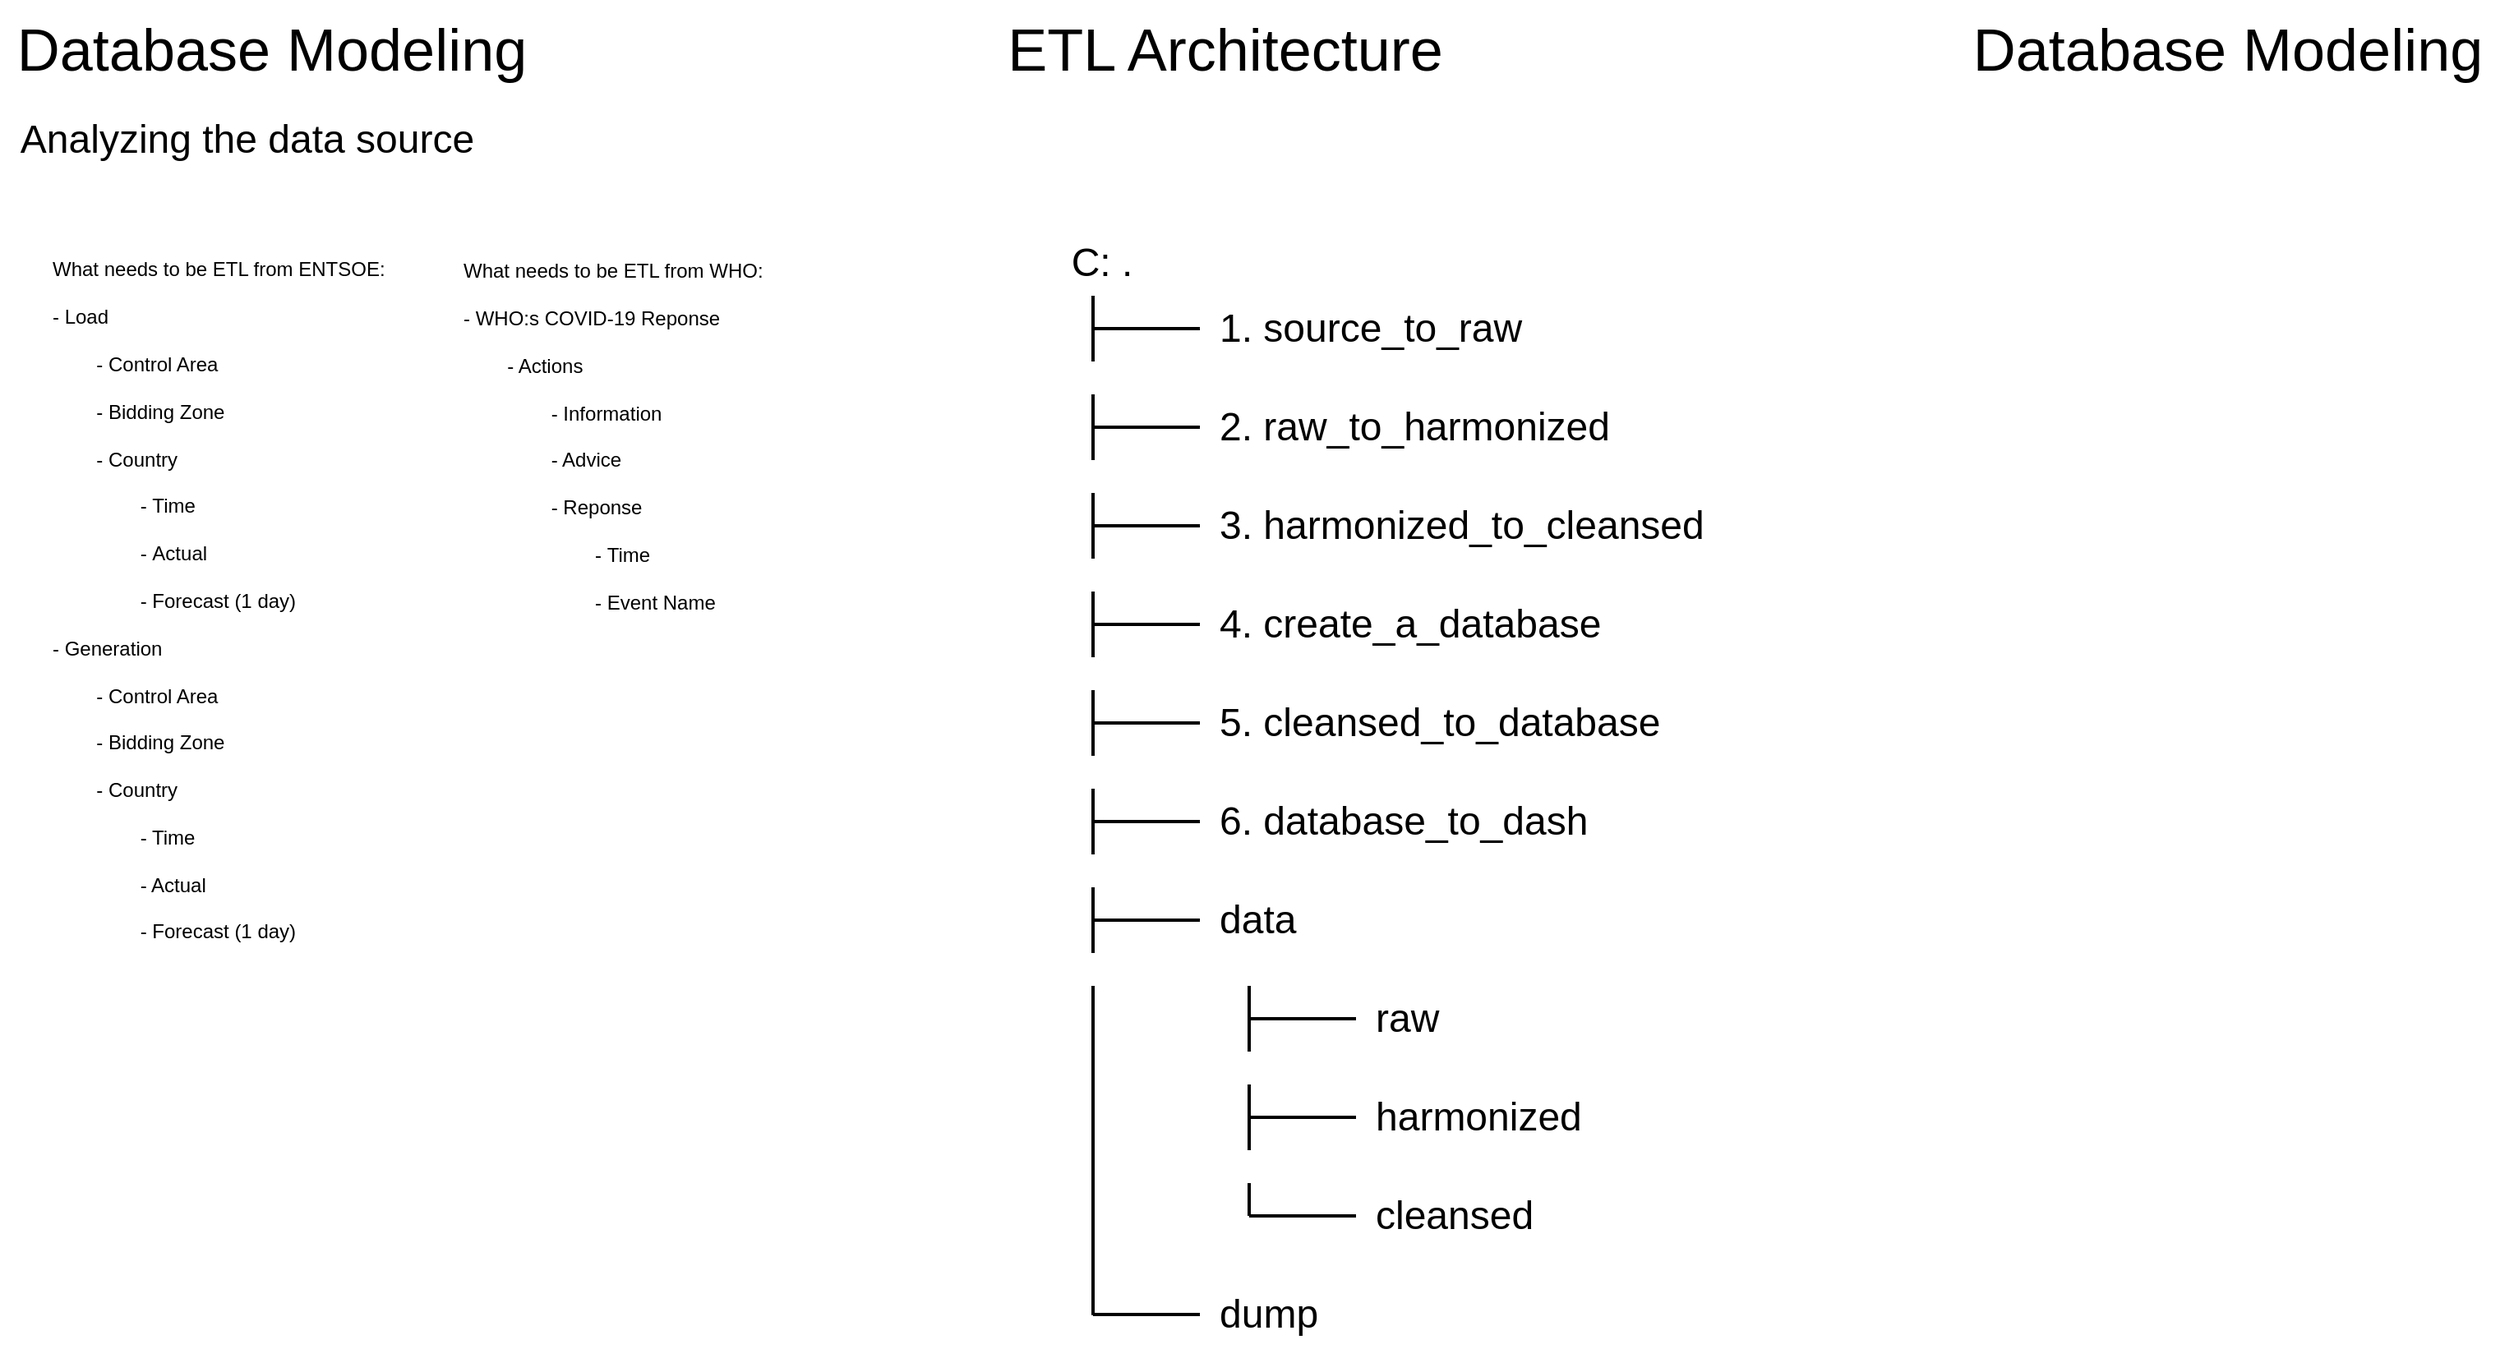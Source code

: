 <mxfile>
    <diagram id="sJ1qRu7QmFdNHnU9pV_c" name="Page-1">
        <mxGraphModel dx="2080" dy="583" grid="1" gridSize="10" guides="1" tooltips="1" connect="1" arrows="1" fold="1" page="1" pageScale="1" pageWidth="2336" pageHeight="1654" math="0" shadow="0">
            <root>
                <mxCell id="0"/>
                <mxCell id="1" parent="0"/>
                <mxCell id="3" value="&lt;font style=&quot;font-size: 36px;&quot;&gt;Database Modeling&lt;/font&gt;" style="text;html=1;align=center;verticalAlign=middle;resizable=0;points=[];autosize=1;strokeColor=none;fillColor=none;" parent="1" vertex="1">
                    <mxGeometry x="40" y="20" width="330" height="60" as="geometry"/>
                </mxCell>
                <mxCell id="4" value="&lt;font style=&quot;font-size: 24px;&quot;&gt;Analyzing the data source&lt;br&gt;&lt;/font&gt;" style="text;html=1;align=center;verticalAlign=middle;resizable=0;points=[];autosize=1;strokeColor=none;fillColor=none;fontSize=36;" parent="1" vertex="1">
                    <mxGeometry x="40" y="70" width="300" height="60" as="geometry"/>
                </mxCell>
                <mxCell id="5" value="&lt;font style=&quot;font-size: 12px;&quot;&gt;What needs to be ETL from ENTSOE:&lt;br&gt;- Load&lt;br&gt;&lt;span style=&quot;white-space: pre;&quot;&gt;&#9;&lt;/span&gt;- Control Area&lt;br&gt;&lt;span style=&quot;white-space: pre;&quot;&gt;&#9;&lt;/span&gt;- Bidding Zone&lt;br&gt;&lt;span style=&quot;white-space: pre;&quot;&gt;&#9;&lt;/span&gt;- Country&lt;br&gt;&lt;span style=&quot;white-space: pre;&quot;&gt;&#9;&lt;span style=&quot;white-space: pre;&quot;&gt;&#9;&lt;/span&gt;-&lt;/span&gt;&amp;nbsp;Time&lt;br&gt;&lt;span style=&quot;white-space: pre;&quot;&gt;&#9;&lt;span style=&quot;white-space: pre;&quot;&gt;&#9;&lt;/span&gt;-&lt;/span&gt;&amp;nbsp;Actual&lt;br&gt;&lt;span style=&quot;white-space: pre;&quot;&gt;&#9;&lt;/span&gt;&lt;span style=&quot;white-space: pre;&quot;&gt;&#9;&lt;/span&gt;- Forecast (1 day)&lt;br&gt;- Generation&lt;br&gt;&lt;span style=&quot;white-space: pre;&quot;&gt;&#9;&lt;/span&gt;- Control Area&lt;br&gt;&lt;span style=&quot;white-space: pre;&quot;&gt;&#9;&lt;/span&gt;- Bidding Zone&lt;br&gt;&lt;span style=&quot;white-space: pre;&quot;&gt;&#9;&lt;/span&gt;- Country&lt;br&gt;&lt;span style=&quot;white-space: pre;&quot;&gt;&#9;&lt;/span&gt;&lt;span style=&quot;white-space: pre;&quot;&gt;&#9;&lt;/span&gt;- Time&lt;br&gt;&lt;span style=&quot;white-space: pre;&quot;&gt;&#9;&lt;/span&gt;&lt;span style=&quot;white-space: pre;&quot;&gt;&#9;&lt;/span&gt;- Actual&lt;br&gt;&lt;span style=&quot;white-space: pre;&quot;&gt;&#9;&lt;/span&gt;&lt;span style=&quot;white-space: pre;&quot;&gt;&#9;&lt;/span&gt;- Forecast (1 day)&lt;br&gt;&lt;br&gt;&lt;br&gt;&lt;br&gt;&lt;/font&gt;" style="text;html=1;align=left;verticalAlign=middle;resizable=0;points=[];autosize=1;strokeColor=none;fillColor=none;fontSize=24;" parent="1" vertex="1">
                    <mxGeometry x="70" y="160" width="230" height="530" as="geometry"/>
                </mxCell>
                <mxCell id="6" value="&lt;font style=&quot;font-size: 12px;&quot;&gt;What needs to be ETL from WHO:&lt;br&gt;- WHO:s COVID-19 Reponse&lt;br&gt;&lt;span style=&quot;white-space: pre;&quot;&gt;&#9;&lt;/span&gt;- Actions&lt;br&gt;&lt;span style=&quot;white-space: pre;&quot;&gt;&#9;&lt;/span&gt;&lt;span style=&quot;white-space: pre;&quot;&gt;&#9;&lt;/span&gt;- Information&lt;br&gt;&lt;span style=&quot;white-space: pre;&quot;&gt;&#9;&lt;/span&gt;&lt;span style=&quot;white-space: pre;&quot;&gt;&#9;&lt;/span&gt;- Advice&lt;br&gt;&lt;span style=&quot;white-space: pre;&quot;&gt;&#9;&lt;/span&gt;&lt;span style=&quot;white-space: pre;&quot;&gt;&#9;&lt;/span&gt;- Reponse&lt;br&gt;&lt;span style=&quot;white-space: pre;&quot;&gt;&#9;&lt;/span&gt;&lt;span style=&quot;white-space: pre;&quot;&gt;&#9;&lt;span style=&quot;white-space: pre;&quot;&gt;&#9;&lt;/span&gt;-&lt;/span&gt;&amp;nbsp;Time&lt;br&gt;&lt;span style=&quot;white-space: pre;&quot;&gt;&#9;&lt;/span&gt;&lt;span style=&quot;white-space: pre;&quot;&gt;&#9;&lt;/span&gt;&lt;span style=&quot;white-space: pre;&quot;&gt;&#9;&lt;/span&gt;- Event Name&lt;br&gt;&lt;br&gt;&lt;br&gt;&lt;br&gt;&lt;/font&gt;" style="text;html=1;align=left;verticalAlign=middle;resizable=0;points=[];autosize=1;strokeColor=none;fillColor=none;fontSize=24;" parent="1" vertex="1">
                    <mxGeometry x="320" y="160" width="210" height="330" as="geometry"/>
                </mxCell>
                <mxCell id="7" value="&lt;font style=&quot;font-size: 36px;&quot;&gt;ETL Architecture&lt;/font&gt;" style="text;html=1;align=center;verticalAlign=middle;resizable=0;points=[];autosize=1;strokeColor=none;fillColor=none;" parent="1" vertex="1">
                    <mxGeometry x="640" y="20" width="290" height="60" as="geometry"/>
                </mxCell>
                <mxCell id="8" value="&lt;font style=&quot;font-size: 24px;&quot;&gt;C: .&lt;/font&gt;" style="text;html=1;align=center;verticalAlign=middle;resizable=0;points=[];autosize=1;strokeColor=none;fillColor=none;" parent="1" vertex="1">
                    <mxGeometry x="680" y="160" width="60" height="40" as="geometry"/>
                </mxCell>
                <mxCell id="9" value="&lt;span style=&quot;font-size: 24px;&quot;&gt;1. source_to_raw&lt;/span&gt;" style="text;html=1;align=left;verticalAlign=middle;resizable=0;points=[];autosize=1;strokeColor=none;fillColor=none;" parent="1" vertex="1">
                    <mxGeometry x="780" y="200" width="210" height="40" as="geometry"/>
                </mxCell>
                <mxCell id="10" value="&lt;span style=&quot;font-size: 24px;&quot;&gt;2. raw_to_harmonized&lt;/span&gt;" style="text;html=1;align=left;verticalAlign=middle;resizable=0;points=[];autosize=1;strokeColor=none;fillColor=none;" parent="1" vertex="1">
                    <mxGeometry x="780" y="260" width="260" height="40" as="geometry"/>
                </mxCell>
                <mxCell id="11" value="&lt;span style=&quot;font-size: 24px;&quot;&gt;3. harmonized_to_cleansed&lt;/span&gt;" style="text;html=1;align=left;verticalAlign=middle;resizable=0;points=[];autosize=1;strokeColor=none;fillColor=none;" parent="1" vertex="1">
                    <mxGeometry x="780" y="320" width="320" height="40" as="geometry"/>
                </mxCell>
                <mxCell id="12" value="&lt;span style=&quot;font-size: 24px;&quot;&gt;4. create_a_database&lt;/span&gt;" style="text;html=1;align=left;verticalAlign=middle;resizable=0;points=[];autosize=1;strokeColor=none;fillColor=none;" parent="1" vertex="1">
                    <mxGeometry x="780" y="380" width="260" height="40" as="geometry"/>
                </mxCell>
                <mxCell id="13" value="&lt;span style=&quot;font-size: 24px;&quot;&gt;5. cleansed_to_database&lt;/span&gt;" style="text;html=1;align=left;verticalAlign=middle;resizable=0;points=[];autosize=1;strokeColor=none;fillColor=none;" parent="1" vertex="1">
                    <mxGeometry x="780" y="440" width="290" height="40" as="geometry"/>
                </mxCell>
                <mxCell id="14" value="&lt;span style=&quot;font-size: 24px;&quot;&gt;6. database_to_dash&lt;/span&gt;" style="text;html=1;align=left;verticalAlign=middle;resizable=0;points=[];autosize=1;strokeColor=none;fillColor=none;" parent="1" vertex="1">
                    <mxGeometry x="780" y="500" width="250" height="40" as="geometry"/>
                </mxCell>
                <mxCell id="15" value="&lt;span style=&quot;font-size: 24px;&quot;&gt;data&lt;/span&gt;" style="text;html=1;align=left;verticalAlign=middle;resizable=0;points=[];autosize=1;strokeColor=none;fillColor=none;" parent="1" vertex="1">
                    <mxGeometry x="780" y="560" width="70" height="40" as="geometry"/>
                </mxCell>
                <mxCell id="21" value="&lt;span style=&quot;font-size: 24px;&quot;&gt;raw&lt;/span&gt;" style="text;html=1;align=left;verticalAlign=middle;resizable=0;points=[];autosize=1;strokeColor=none;fillColor=none;" parent="1" vertex="1">
                    <mxGeometry x="875" y="620" width="60" height="40" as="geometry"/>
                </mxCell>
                <mxCell id="22" value="&lt;span style=&quot;font-size: 24px;&quot;&gt;harmonized&lt;/span&gt;" style="text;html=1;align=left;verticalAlign=middle;resizable=0;points=[];autosize=1;strokeColor=none;fillColor=none;" parent="1" vertex="1">
                    <mxGeometry x="875" y="680" width="150" height="40" as="geometry"/>
                </mxCell>
                <mxCell id="23" value="&lt;span style=&quot;font-size: 24px;&quot;&gt;cleansed&lt;/span&gt;" style="text;html=1;align=left;verticalAlign=middle;resizable=0;points=[];autosize=1;strokeColor=none;fillColor=none;" parent="1" vertex="1">
                    <mxGeometry x="875" y="740" width="120" height="40" as="geometry"/>
                </mxCell>
                <mxCell id="30" value="" style="group" parent="1" vertex="1" connectable="0">
                    <mxGeometry x="700" y="200" width="70" height="40" as="geometry"/>
                </mxCell>
                <mxCell id="24" value="" style="line;strokeWidth=2;html=1;fontSize=24;" parent="30" vertex="1">
                    <mxGeometry x="5" y="15" width="65" height="10" as="geometry"/>
                </mxCell>
                <mxCell id="28" value="" style="line;strokeWidth=2;html=1;fontSize=24;rotation=90;" parent="30" vertex="1">
                    <mxGeometry x="-15" y="15" width="40" height="10" as="geometry"/>
                </mxCell>
                <mxCell id="31" value="" style="group" parent="1" vertex="1" connectable="0">
                    <mxGeometry x="700" y="260" width="70" height="40" as="geometry"/>
                </mxCell>
                <mxCell id="32" value="" style="line;strokeWidth=2;html=1;fontSize=24;" parent="31" vertex="1">
                    <mxGeometry x="5" y="15" width="65" height="10" as="geometry"/>
                </mxCell>
                <mxCell id="33" value="" style="line;strokeWidth=2;html=1;fontSize=24;rotation=90;" parent="31" vertex="1">
                    <mxGeometry x="-15" y="15" width="40" height="10" as="geometry"/>
                </mxCell>
                <mxCell id="35" value="" style="group" parent="1" vertex="1" connectable="0">
                    <mxGeometry x="700" y="320" width="70" height="40" as="geometry"/>
                </mxCell>
                <mxCell id="36" value="" style="line;strokeWidth=2;html=1;fontSize=24;" parent="35" vertex="1">
                    <mxGeometry x="5" y="15" width="65" height="10" as="geometry"/>
                </mxCell>
                <mxCell id="37" value="" style="line;strokeWidth=2;html=1;fontSize=24;rotation=90;" parent="35" vertex="1">
                    <mxGeometry x="-15" y="15" width="40" height="10" as="geometry"/>
                </mxCell>
                <mxCell id="38" value="" style="group" parent="1" vertex="1" connectable="0">
                    <mxGeometry x="700" y="380" width="70" height="40" as="geometry"/>
                </mxCell>
                <mxCell id="39" value="" style="line;strokeWidth=2;html=1;fontSize=24;" parent="38" vertex="1">
                    <mxGeometry x="5" y="15" width="65" height="10" as="geometry"/>
                </mxCell>
                <mxCell id="40" value="" style="line;strokeWidth=2;html=1;fontSize=24;rotation=90;" parent="38" vertex="1">
                    <mxGeometry x="-15" y="15" width="40" height="10" as="geometry"/>
                </mxCell>
                <mxCell id="47" value="" style="group" parent="1" vertex="1" connectable="0">
                    <mxGeometry x="700" y="440" width="70" height="40" as="geometry"/>
                </mxCell>
                <mxCell id="48" value="" style="line;strokeWidth=2;html=1;fontSize=24;" parent="47" vertex="1">
                    <mxGeometry x="5" y="15" width="65" height="10" as="geometry"/>
                </mxCell>
                <mxCell id="49" value="" style="line;strokeWidth=2;html=1;fontSize=24;rotation=90;" parent="47" vertex="1">
                    <mxGeometry x="-15" y="15" width="40" height="10" as="geometry"/>
                </mxCell>
                <mxCell id="50" value="" style="group" parent="1" vertex="1" connectable="0">
                    <mxGeometry x="700" y="500" width="70" height="40" as="geometry"/>
                </mxCell>
                <mxCell id="51" value="" style="line;strokeWidth=2;html=1;fontSize=24;" parent="50" vertex="1">
                    <mxGeometry x="5" y="15" width="65" height="10" as="geometry"/>
                </mxCell>
                <mxCell id="52" value="" style="line;strokeWidth=2;html=1;fontSize=24;rotation=90;" parent="50" vertex="1">
                    <mxGeometry x="-15" y="15" width="40" height="10" as="geometry"/>
                </mxCell>
                <mxCell id="68" value="" style="group" parent="1" vertex="1" connectable="0">
                    <mxGeometry x="795" y="620" width="70" height="40" as="geometry"/>
                </mxCell>
                <mxCell id="69" value="" style="line;strokeWidth=2;html=1;fontSize=24;" parent="68" vertex="1">
                    <mxGeometry x="5" y="15" width="65" height="10" as="geometry"/>
                </mxCell>
                <mxCell id="70" value="" style="line;strokeWidth=2;html=1;fontSize=24;rotation=90;" parent="68" vertex="1">
                    <mxGeometry x="-15" y="15" width="40" height="10" as="geometry"/>
                </mxCell>
                <mxCell id="74" value="" style="group" parent="1" vertex="1" connectable="0">
                    <mxGeometry x="795" y="680" width="70" height="40" as="geometry"/>
                </mxCell>
                <mxCell id="75" value="" style="line;strokeWidth=2;html=1;fontSize=24;" parent="74" vertex="1">
                    <mxGeometry x="5" y="15" width="65" height="10" as="geometry"/>
                </mxCell>
                <mxCell id="76" value="" style="line;strokeWidth=2;html=1;fontSize=24;rotation=90;" parent="74" vertex="1">
                    <mxGeometry x="-15" y="15" width="40" height="10" as="geometry"/>
                </mxCell>
                <mxCell id="78" value="" style="line;strokeWidth=2;html=1;fontSize=24;" parent="1" vertex="1">
                    <mxGeometry x="800" y="755" width="65" height="10" as="geometry"/>
                </mxCell>
                <mxCell id="79" value="" style="line;strokeWidth=2;html=1;fontSize=24;rotation=90;" parent="1" vertex="1">
                    <mxGeometry x="790.02" y="745.01" width="19.98" height="10" as="geometry"/>
                </mxCell>
                <mxCell id="80" value="&lt;span style=&quot;font-size: 24px;&quot;&gt;dump&lt;br&gt;&lt;/span&gt;" style="text;html=1;align=left;verticalAlign=middle;resizable=0;points=[];autosize=1;strokeColor=none;fillColor=none;" parent="1" vertex="1">
                    <mxGeometry x="780" y="800" width="80" height="40" as="geometry"/>
                </mxCell>
                <mxCell id="87" value="" style="line;strokeWidth=2;html=1;fontSize=24;" parent="1" vertex="1">
                    <mxGeometry x="705" y="575" width="65" height="10" as="geometry"/>
                </mxCell>
                <mxCell id="88" value="" style="line;strokeWidth=2;html=1;fontSize=24;rotation=90;" parent="1" vertex="1">
                    <mxGeometry x="685" y="575" width="40" height="10" as="geometry"/>
                </mxCell>
                <mxCell id="94" value="" style="line;strokeWidth=2;html=1;fontSize=24;rotation=90;" parent="1" vertex="1">
                    <mxGeometry x="685" y="635" width="40" height="10" as="geometry"/>
                </mxCell>
                <mxCell id="95" value="" style="line;strokeWidth=2;html=1;fontSize=24;" parent="1" vertex="1">
                    <mxGeometry x="705" y="815" width="65" height="10" as="geometry"/>
                </mxCell>
                <mxCell id="96" value="" style="line;strokeWidth=2;html=1;fontSize=24;rotation=90;" parent="1" vertex="1">
                    <mxGeometry x="605.79" y="716.22" width="198.43" height="10" as="geometry"/>
                </mxCell>
                <mxCell id="97" value="&lt;font style=&quot;font-size: 36px;&quot;&gt;Database Modeling&lt;/font&gt;" style="text;html=1;align=center;verticalAlign=middle;resizable=0;points=[];autosize=1;strokeColor=none;fillColor=none;" vertex="1" parent="1">
                    <mxGeometry x="1230" y="20" width="330" height="60" as="geometry"/>
                </mxCell>
            </root>
        </mxGraphModel>
    </diagram>
</mxfile>